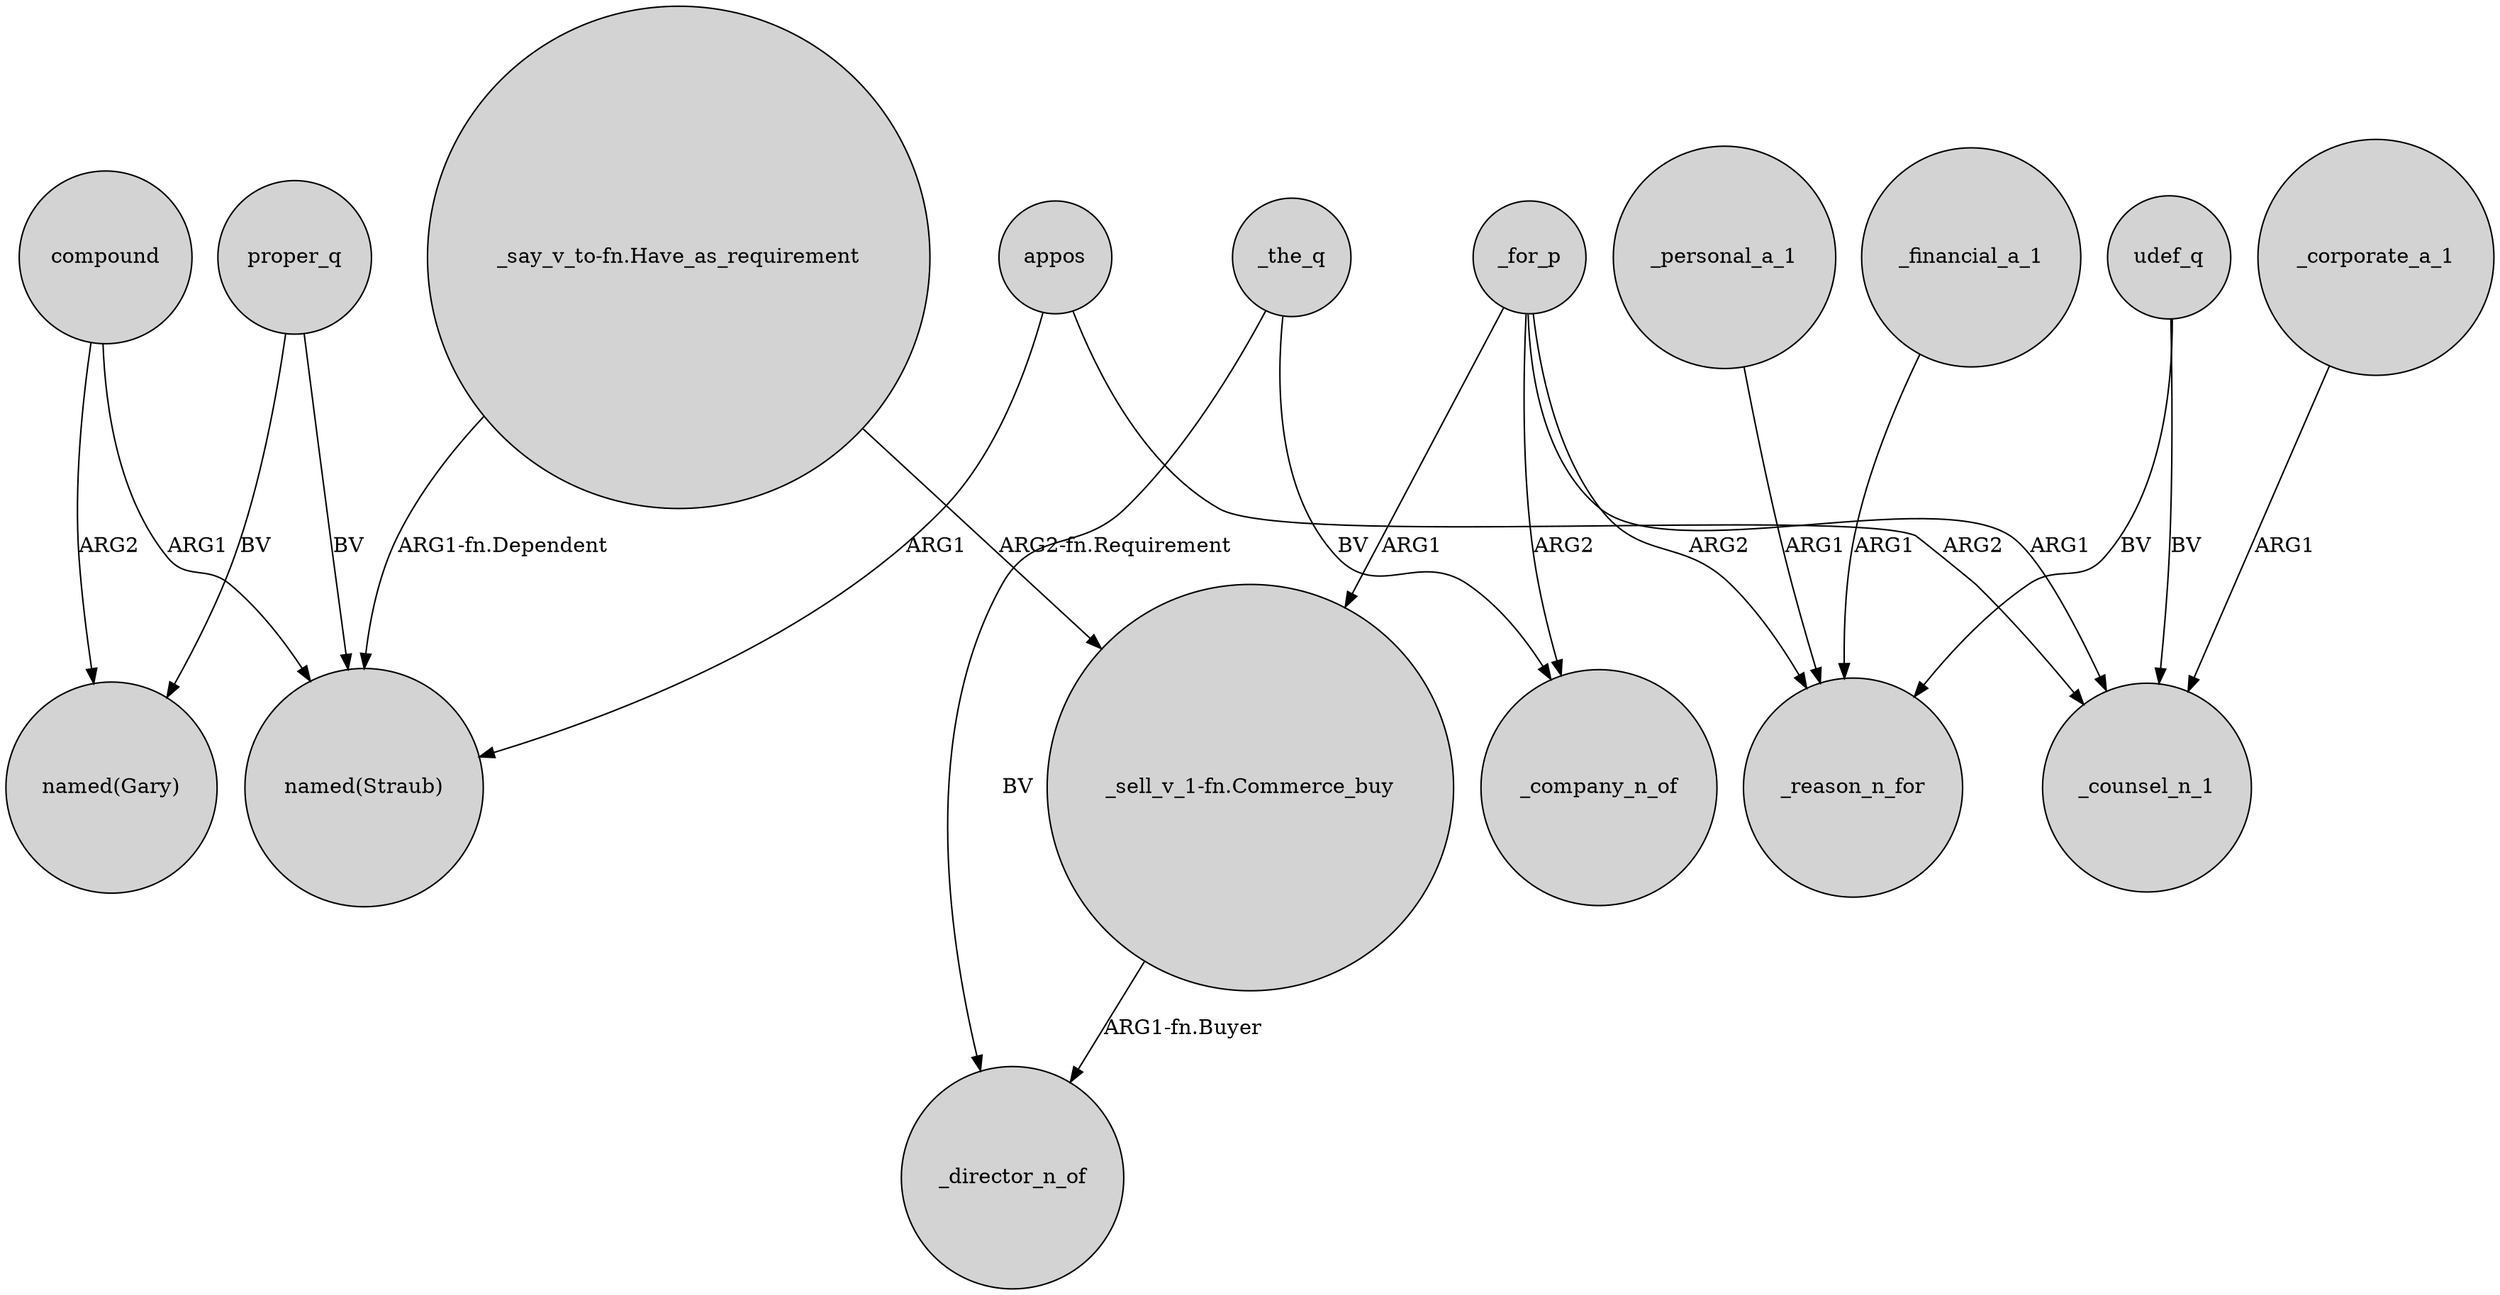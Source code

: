 digraph {
	node [shape=circle style=filled]
	appos -> "named(Straub)" [label=ARG1]
	_personal_a_1 -> _reason_n_for [label=ARG1]
	proper_q -> "named(Gary)" [label=BV]
	compound -> "named(Straub)" [label=ARG1]
	_for_p -> _counsel_n_1 [label=ARG1]
	"_sell_v_1-fn.Commerce_buy" -> _director_n_of [label="ARG1-fn.Buyer"]
	_financial_a_1 -> _reason_n_for [label=ARG1]
	_the_q -> _director_n_of [label=BV]
	"_say_v_to-fn.Have_as_requirement" -> "named(Straub)" [label="ARG1-fn.Dependent"]
	appos -> _counsel_n_1 [label=ARG2]
	proper_q -> "named(Straub)" [label=BV]
	udef_q -> _counsel_n_1 [label=BV]
	_for_p -> "_sell_v_1-fn.Commerce_buy" [label=ARG1]
	udef_q -> _reason_n_for [label=BV]
	"_say_v_to-fn.Have_as_requirement" -> "_sell_v_1-fn.Commerce_buy" [label="ARG2-fn.Requirement"]
	_for_p -> _company_n_of [label=ARG2]
	_corporate_a_1 -> _counsel_n_1 [label=ARG1]
	compound -> "named(Gary)" [label=ARG2]
	_for_p -> _reason_n_for [label=ARG2]
	_the_q -> _company_n_of [label=BV]
}
